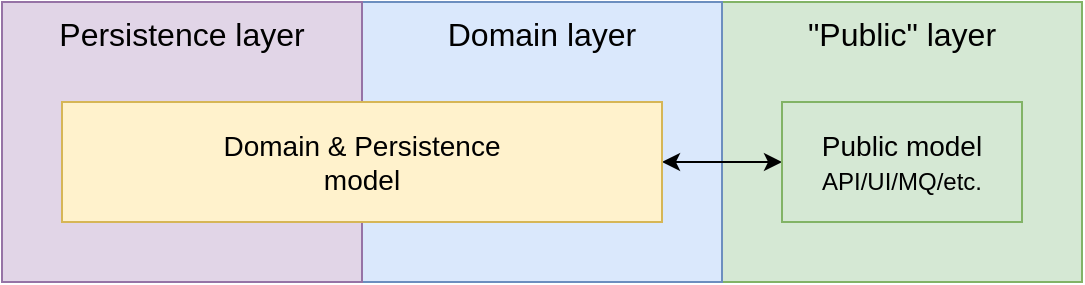 <mxfile version="12.9.14" type="device"><diagram id="xIP10Wo1F278-sRcIhbo" name="Page-1"><mxGraphModel dx="2062" dy="1112" grid="1" gridSize="10" guides="1" tooltips="1" connect="1" arrows="1" fold="1" page="1" pageScale="1" pageWidth="850" pageHeight="1100" math="0" shadow="0"><root><mxCell id="0"/><mxCell id="1" parent="0"/><mxCell id="vt6-hoC1bdNORaI-_p6D-1" value="&quot;Public&quot; layer" style="rounded=0;whiteSpace=wrap;html=1;verticalAlign=top;fontSize=16;fillColor=#d5e8d4;strokeColor=#82b366;" vertex="1" parent="1"><mxGeometry x="420" y="190" width="180" height="140" as="geometry"/></mxCell><mxCell id="vt6-hoC1bdNORaI-_p6D-2" value="Domain layer" style="rounded=0;whiteSpace=wrap;html=1;verticalAlign=top;fontSize=16;fillColor=#dae8fc;strokeColor=#6c8ebf;" vertex="1" parent="1"><mxGeometry x="240" y="190" width="180" height="140" as="geometry"/></mxCell><mxCell id="vt6-hoC1bdNORaI-_p6D-3" value="Persistence layer" style="rounded=0;whiteSpace=wrap;html=1;verticalAlign=top;fontSize=16;fillColor=#e1d5e7;strokeColor=#9673a6;" vertex="1" parent="1"><mxGeometry x="60" y="190" width="180" height="140" as="geometry"/></mxCell><mxCell id="vt6-hoC1bdNORaI-_p6D-6" value="" style="edgeStyle=orthogonalEdgeStyle;rounded=0;orthogonalLoop=1;jettySize=auto;html=1;startArrow=classic;startFill=1;" edge="1" parent="1" source="vt6-hoC1bdNORaI-_p6D-7" target="vt6-hoC1bdNORaI-_p6D-8"><mxGeometry relative="1" as="geometry"/></mxCell><mxCell id="vt6-hoC1bdNORaI-_p6D-7" value="Domain &amp;amp; Persistence&lt;br style=&quot;font-size: 14px;&quot;&gt;model" style="rounded=0;whiteSpace=wrap;html=1;fillColor=#fff2cc;strokeColor=#d6b656;fontSize=14;" vertex="1" parent="1"><mxGeometry x="90" y="240" width="300" height="60" as="geometry"/></mxCell><mxCell id="vt6-hoC1bdNORaI-_p6D-8" value="Public model&lt;br style=&quot;font-size: 14px&quot;&gt;&lt;font style=&quot;font-size: 12px&quot;&gt;API/UI/MQ/etc.&lt;/font&gt;" style="rounded=0;whiteSpace=wrap;html=1;fillColor=#d5e8d4;strokeColor=#82b366;fontSize=14;" vertex="1" parent="1"><mxGeometry x="450" y="240" width="120" height="60" as="geometry"/></mxCell></root></mxGraphModel></diagram></mxfile>